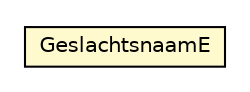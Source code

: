 #!/usr/local/bin/dot
#
# Class diagram 
# Generated by UMLGraph version R5_6-24-gf6e263 (http://www.umlgraph.org/)
#

digraph G {
	edge [fontname="Helvetica",fontsize=10,labelfontname="Helvetica",labelfontsize=10];
	node [fontname="Helvetica",fontsize=10,shape=plaintext];
	nodesep=0.25;
	ranksep=0.5;
	// nl.egem.stuf.sector.bg._0204.GeslachtsnaamE
	c60457 [label=<<table title="nl.egem.stuf.sector.bg._0204.GeslachtsnaamE" border="0" cellborder="1" cellspacing="0" cellpadding="2" port="p" bgcolor="lemonChiffon" href="./GeslachtsnaamE.html">
		<tr><td><table border="0" cellspacing="0" cellpadding="1">
<tr><td align="center" balign="center"> GeslachtsnaamE </td></tr>
		</table></td></tr>
		</table>>, URL="./GeslachtsnaamE.html", fontname="Helvetica", fontcolor="black", fontsize=10.0];
}


